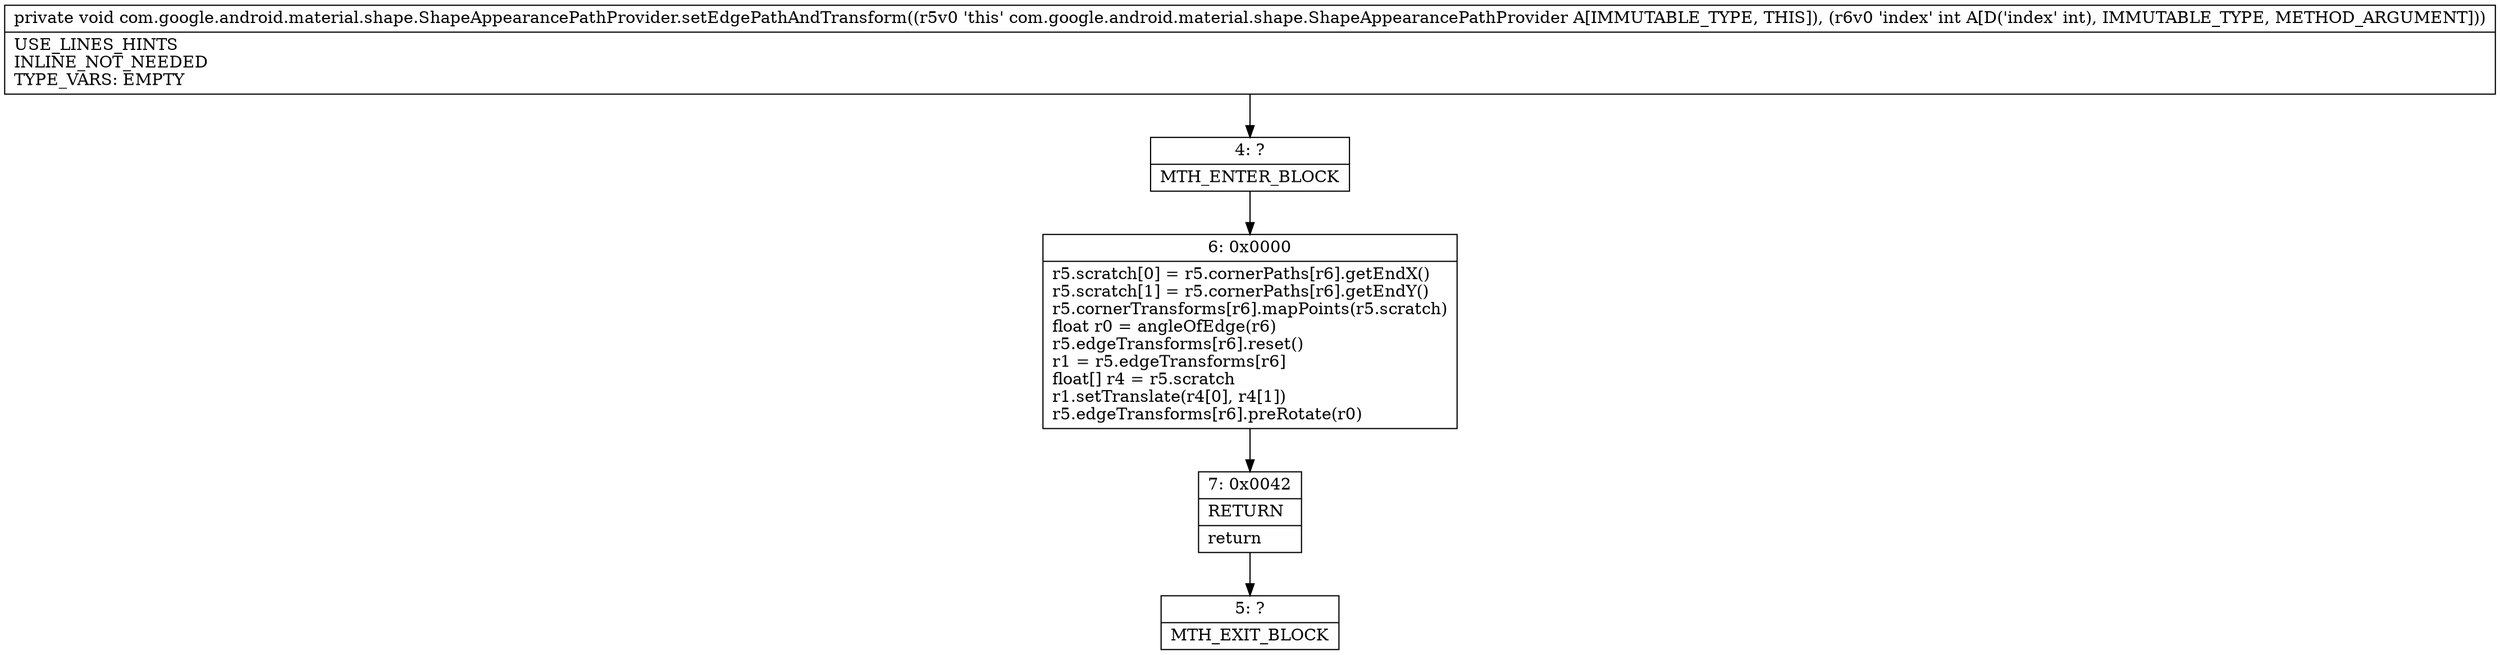 digraph "CFG forcom.google.android.material.shape.ShapeAppearancePathProvider.setEdgePathAndTransform(I)V" {
Node_4 [shape=record,label="{4\:\ ?|MTH_ENTER_BLOCK\l}"];
Node_6 [shape=record,label="{6\:\ 0x0000|r5.scratch[0] = r5.cornerPaths[r6].getEndX()\lr5.scratch[1] = r5.cornerPaths[r6].getEndY()\lr5.cornerTransforms[r6].mapPoints(r5.scratch)\lfloat r0 = angleOfEdge(r6)\lr5.edgeTransforms[r6].reset()\lr1 = r5.edgeTransforms[r6]\lfloat[] r4 = r5.scratch\lr1.setTranslate(r4[0], r4[1])\lr5.edgeTransforms[r6].preRotate(r0)\l}"];
Node_7 [shape=record,label="{7\:\ 0x0042|RETURN\l|return\l}"];
Node_5 [shape=record,label="{5\:\ ?|MTH_EXIT_BLOCK\l}"];
MethodNode[shape=record,label="{private void com.google.android.material.shape.ShapeAppearancePathProvider.setEdgePathAndTransform((r5v0 'this' com.google.android.material.shape.ShapeAppearancePathProvider A[IMMUTABLE_TYPE, THIS]), (r6v0 'index' int A[D('index' int), IMMUTABLE_TYPE, METHOD_ARGUMENT]))  | USE_LINES_HINTS\lINLINE_NOT_NEEDED\lTYPE_VARS: EMPTY\l}"];
MethodNode -> Node_4;Node_4 -> Node_6;
Node_6 -> Node_7;
Node_7 -> Node_5;
}

